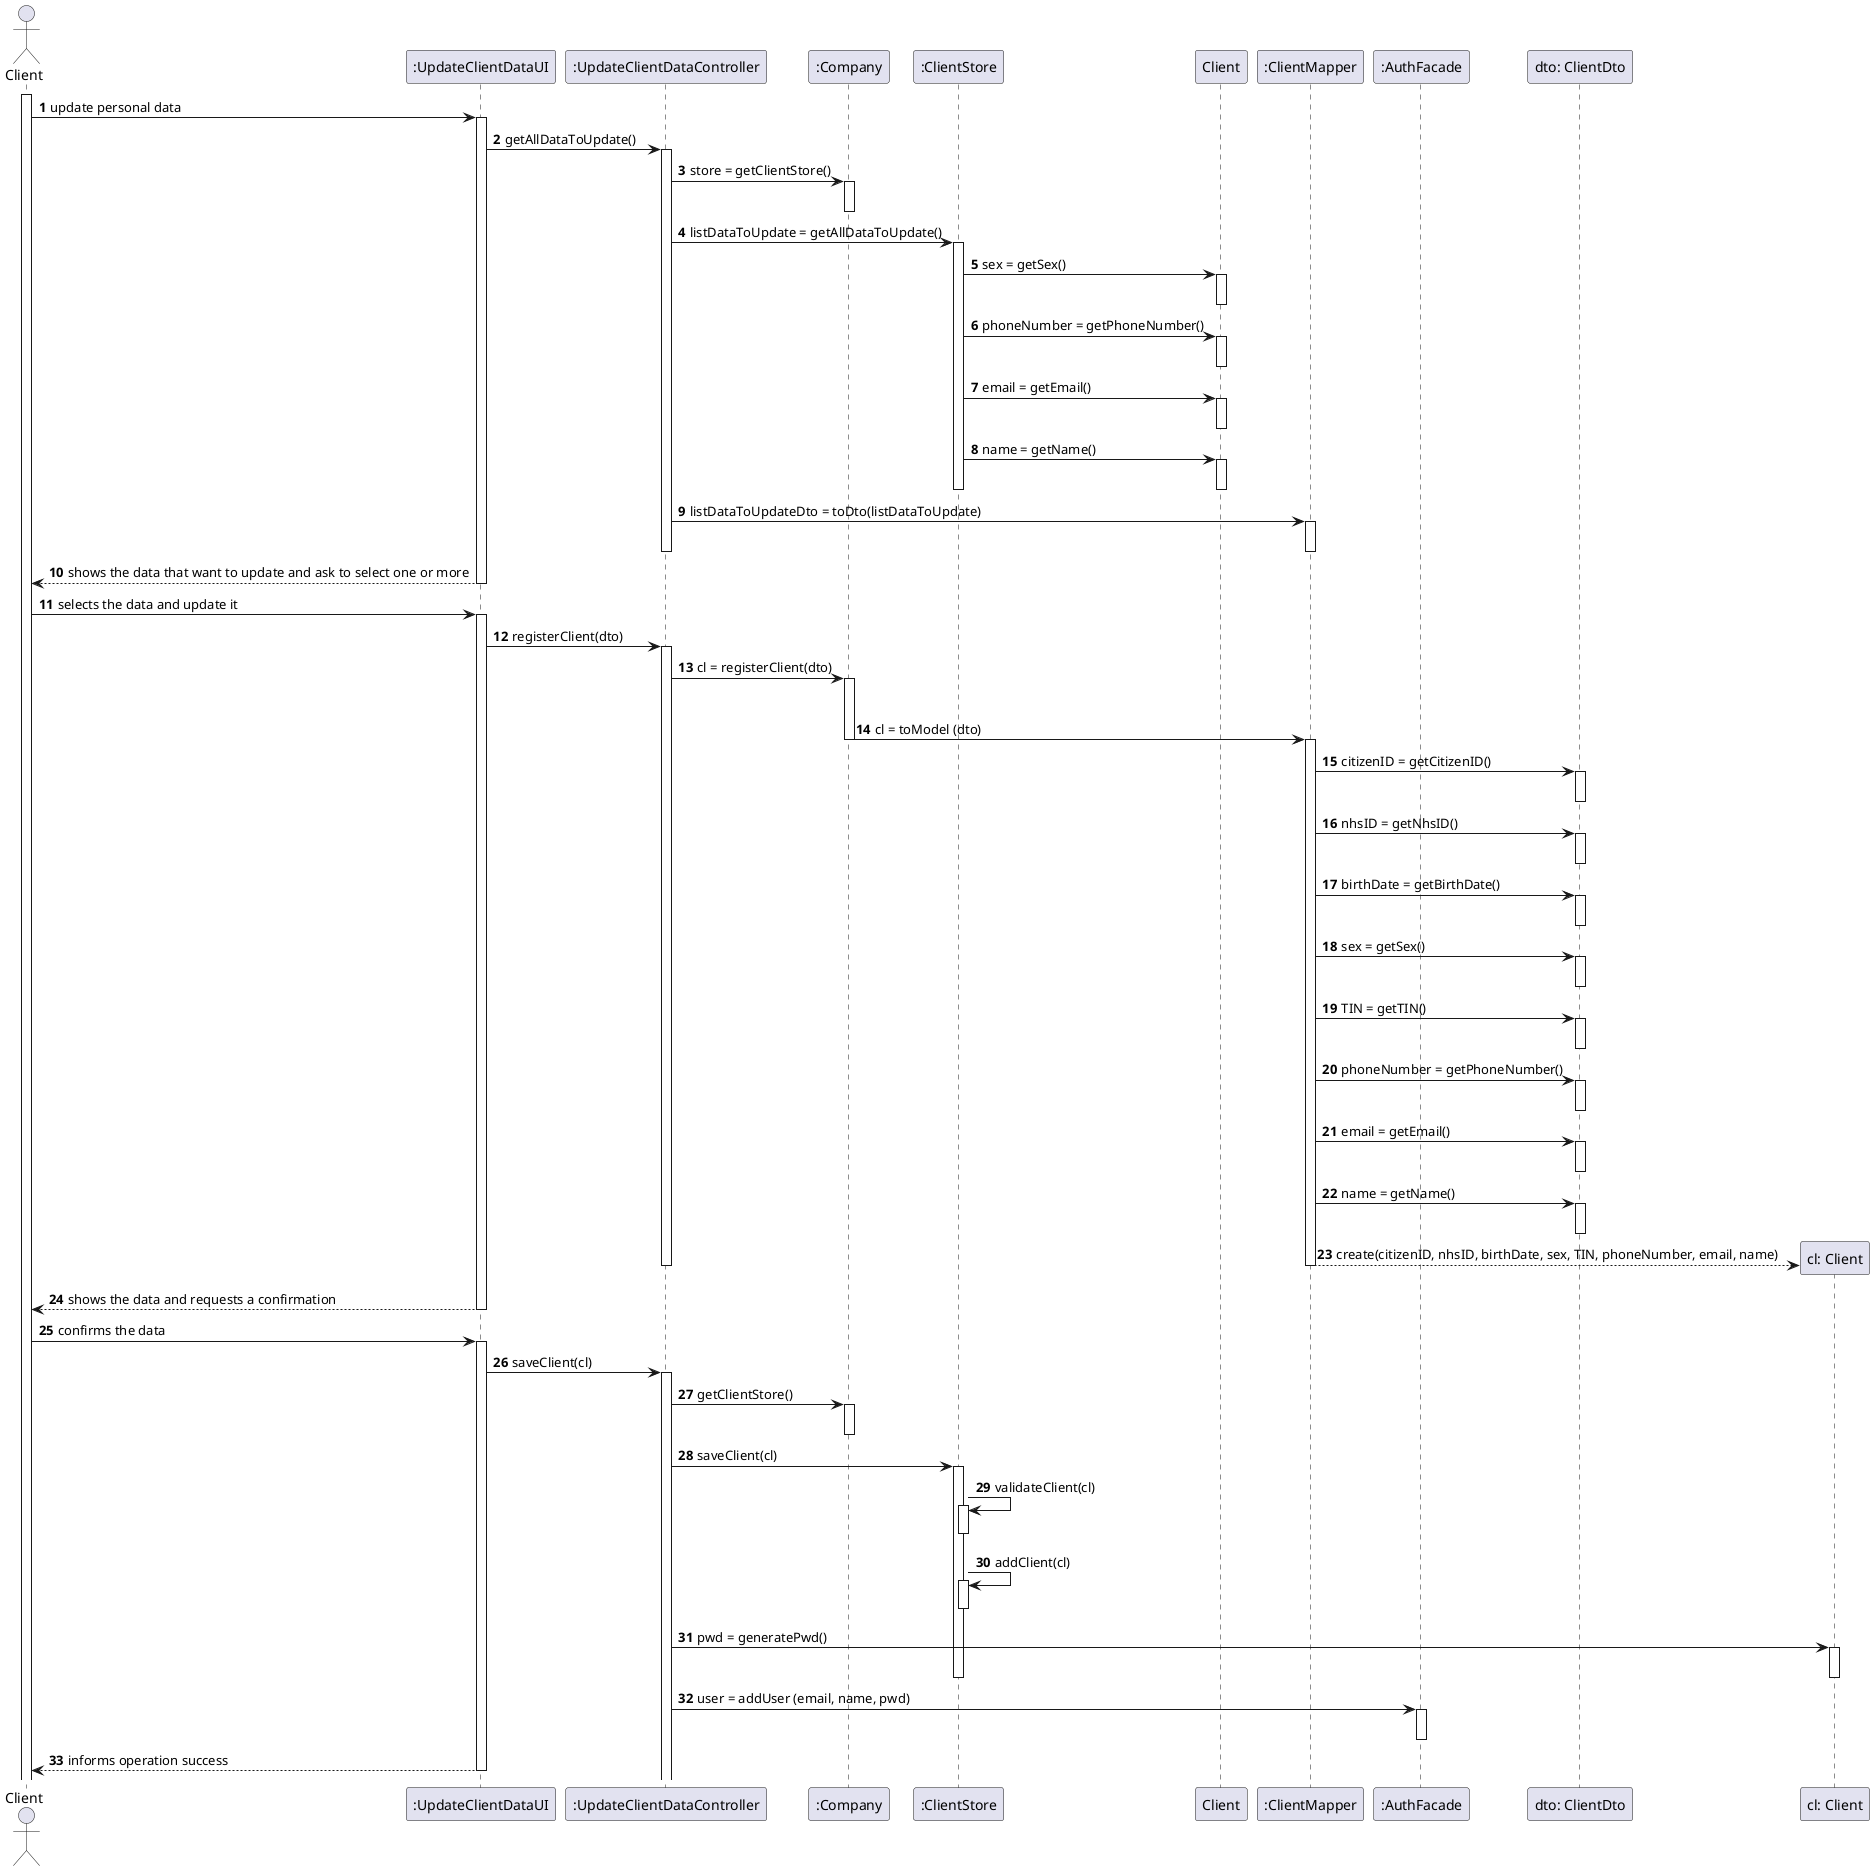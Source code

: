 @startuml
'https://plantuml.com/sequence-diagram

autonumber

actor "Client" as C
activate C


C -> ":UpdateClientDataUI" : update personal data
activate ":UpdateClientDataUI"
":UpdateClientDataUI" -> ":UpdateClientDataController": getAllDataToUpdate()
activate ":UpdateClientDataController"

":UpdateClientDataController" -> ":Company": store = getClientStore()
activate ":Company"
deactivate ":Company"
":UpdateClientDataController" -> ":ClientStore": listDataToUpdate = getAllDataToUpdate()
activate ":ClientStore"

":ClientStore" -> "Client": sex = getSex()
activate "Client"
deactivate "Client"
":ClientStore" -> "Client": phoneNumber = getPhoneNumber()
activate "Client"
deactivate "Client"
":ClientStore" -> "Client": email = getEmail()
activate "Client"
deactivate "Client"
":ClientStore" -> "Client": name = getName()
activate "Client"
deactivate "Client"

deactivate ":ClientStore"

":UpdateClientDataController" -> ":ClientMapper": listDataToUpdateDto = toDto(listDataToUpdate)
activate ":ClientMapper"
deactivate ":ClientMapper"

deactivate ":UpdateClientDataController"










":UpdateClientDataUI" --> C: shows the data that want to update and ask to select one or more
deactivate ":UpdateClientDataUI"
C -> ":UpdateClientDataUI" : selects the data and update it
activate ":UpdateClientDataUI"
":UpdateClientDataUI" -> ":UpdateClientDataController": registerClient(dto)
activate ":UpdateClientDataController"
":UpdateClientDataController" -> ":Company": cl = registerClient(dto)
activate ":Company"




deactivate ":AuthFacade"

":Company" -> ":ClientMapper": cl = toModel (dto)
deactivate ":Company"
activate ":ClientMapper"
":ClientMapper" -> "dto: ClientDto" : citizenID = getCitizenID()
activate "dto: ClientDto"
deactivate "dto: ClientDto"
":ClientMapper" -> "dto: ClientDto" : nhsID = getNhsID()
activate "dto: ClientDto"
deactivate "dto: ClientDto"
":ClientMapper" -> "dto: ClientDto" : birthDate = getBirthDate()
activate "dto: ClientDto"
deactivate "dto: ClientDto"
":ClientMapper" -> "dto: ClientDto" : sex = getSex()
activate "dto: ClientDto"
deactivate "dto: ClientDto"
":ClientMapper" -> "dto: ClientDto" : TIN = getTIN()
activate "dto: ClientDto"
deactivate "dto: ClientDto"
":ClientMapper" -> "dto: ClientDto" : phoneNumber = getPhoneNumber()
activate "dto: ClientDto"
deactivate "dto: ClientDto"
":ClientMapper" -> "dto: ClientDto" : email = getEmail()
activate "dto: ClientDto"
deactivate "dto: ClientDto"
":ClientMapper" -> "dto: ClientDto" : name = getName()
activate "dto: ClientDto"
deactivate "dto: ClientDto"
create "cl: Client"
":ClientMapper" --> "cl: Client": create(citizenID, nhsID, birthDate, sex, TIN, phoneNumber, email, name)
deactivate ":ClientMapper"
deactivate ":UpdateClientDataController"
":UpdateClientDataUI" --> C: shows the data and requests a confirmation
deactivate ":UpdateClientDataUI"
C -> ":UpdateClientDataUI": confirms the data
activate ":UpdateClientDataUI"
":UpdateClientDataUI" -> ":UpdateClientDataController": saveClient(cl)
activate ":UpdateClientDataController"
":UpdateClientDataController" -> ":Company" ++: getClientStore()
deactivate ":Company"
":UpdateClientDataController" -> ":ClientStore" : saveClient(cl)
activate ":ClientStore"
":ClientStore" -> ":ClientStore": validateClient(cl)
activate ":ClientStore"
deactivate ":ClientStore"
":ClientStore" -> ":ClientStore": addClient(cl)
activate ":ClientStore"
deactivate ":ClientStore"
":UpdateClientDataController" -> "cl: Client": pwd = generatePwd()
activate "cl: Client"
deactivate "cl: Client"
deactivate ":ClientStore"
":UpdateClientDataController" -> ":AuthFacade" : user = addUser (email, name, pwd)
activate ":AuthFacade"
deactivate ":AuthFacade"

":UpdateClientDataUI" --> C: informs operation success
deactivate ":UpdateClientDataUI"
@enduml